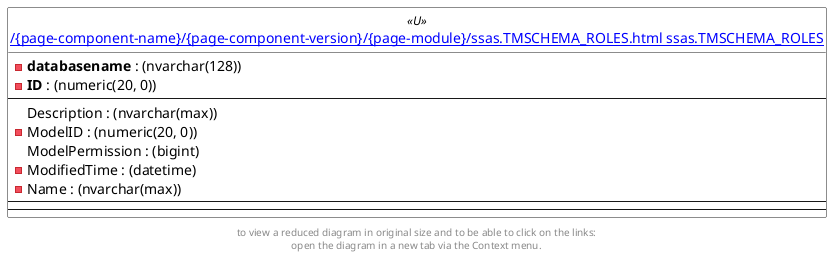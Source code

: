 @startuml
left to right direction
'top to bottom direction
hide circle
'avoide "." issues:
set namespaceSeparator none


skinparam class {
  BackgroundColor White
  BackgroundColor<<FN>> Yellow
  BackgroundColor<<FS>> Yellow
  BackgroundColor<<FT>> LightGray
  BackgroundColor<<IF>> Yellow
  BackgroundColor<<IS>> Yellow
  BackgroundColor<<P>> Aqua
  BackgroundColor<<PC>> Aqua
  BackgroundColor<<SN>> Yellow
  BackgroundColor<<SO>> SlateBlue
  BackgroundColor<<TF>> LightGray
  BackgroundColor<<TR>> Tomato
  BackgroundColor<<U>> White
  BackgroundColor<<V>> WhiteSmoke
  BackgroundColor<<X>> Aqua
}


entity "[[{site-url}/{page-component-name}/{page-component-version}/{page-module}/ssas.TMSCHEMA_ROLES.html ssas.TMSCHEMA_ROLES]]" as ssas.TMSCHEMA_ROLES << U >> {
  - **databasename** : (nvarchar(128))
  - **ID** : (numeric(20, 0))
  --
  Description : (nvarchar(max))
  - ModelID : (numeric(20, 0))
  ModelPermission : (bigint)
  - ModifiedTime : (datetime)
  - Name : (nvarchar(max))
  --
  --
}



footer
to view a reduced diagram in original size and to be able to click on the links:
open the diagram in a new tab via the Context menu.
end footer

@enduml

